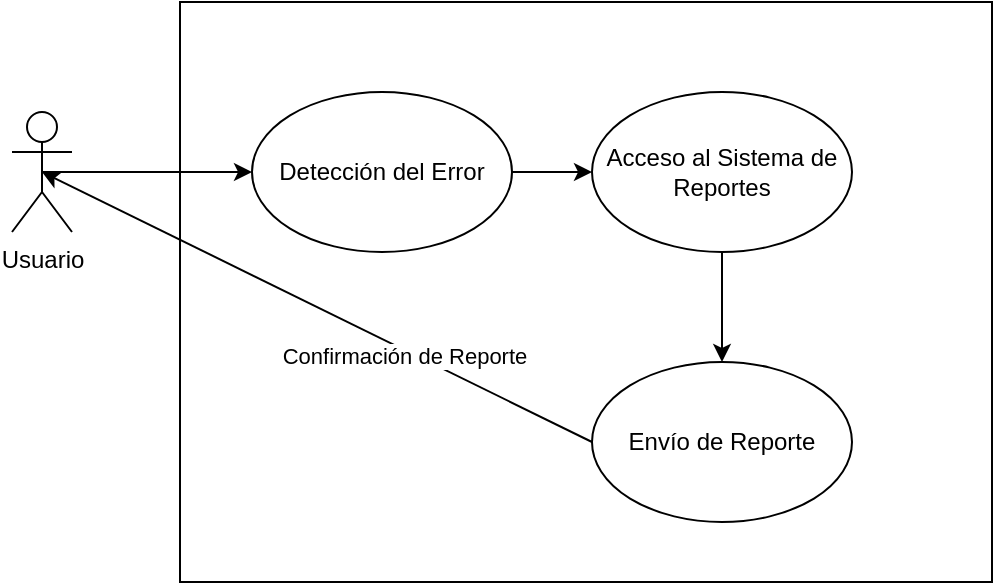 <mxfile version="24.7.12">
  <diagram name="Página-1" id="qIUm-NXkEGmmr5HEpveH">
    <mxGraphModel grid="1" page="1" gridSize="10" guides="1" tooltips="1" connect="1" arrows="1" fold="1" pageScale="1" pageWidth="827" pageHeight="1169" math="0" shadow="0">
      <root>
        <mxCell id="0" />
        <mxCell id="1" parent="0" />
        <mxCell id="wsyl__wpP291152e83Fh-2" value="&lt;div&gt;&lt;br&gt;&lt;/div&gt;" style="rounded=0;whiteSpace=wrap;html=1;" vertex="1" parent="1">
          <mxGeometry x="134" y="170" width="406" height="290" as="geometry" />
        </mxCell>
        <mxCell id="q9j19tzaKl72bDsI_SK5-7" style="edgeStyle=orthogonalEdgeStyle;rounded=0;orthogonalLoop=1;jettySize=auto;html=1;exitX=0.5;exitY=0.5;exitDx=0;exitDy=0;exitPerimeter=0;entryX=0;entryY=0.5;entryDx=0;entryDy=0;" edge="1" parent="1" source="wsyl__wpP291152e83Fh-1" target="q9j19tzaKl72bDsI_SK5-1">
          <mxGeometry relative="1" as="geometry" />
        </mxCell>
        <mxCell id="wsyl__wpP291152e83Fh-1" value="Usuario" style="shape=umlActor;verticalLabelPosition=bottom;verticalAlign=top;html=1;outlineConnect=0;" vertex="1" parent="1">
          <mxGeometry x="50" y="225" width="30" height="60" as="geometry" />
        </mxCell>
        <mxCell id="q9j19tzaKl72bDsI_SK5-5" style="edgeStyle=orthogonalEdgeStyle;rounded=0;orthogonalLoop=1;jettySize=auto;html=1;" edge="1" parent="1" source="q9j19tzaKl72bDsI_SK5-1" target="q9j19tzaKl72bDsI_SK5-2">
          <mxGeometry relative="1" as="geometry" />
        </mxCell>
        <mxCell id="q9j19tzaKl72bDsI_SK5-1" value="Detección del Error" style="ellipse;whiteSpace=wrap;html=1;" vertex="1" parent="1">
          <mxGeometry x="170" y="215" width="130" height="80" as="geometry" />
        </mxCell>
        <mxCell id="q9j19tzaKl72bDsI_SK5-6" style="edgeStyle=orthogonalEdgeStyle;rounded=0;orthogonalLoop=1;jettySize=auto;html=1;entryX=0.5;entryY=0;entryDx=0;entryDy=0;" edge="1" parent="1" source="q9j19tzaKl72bDsI_SK5-2" target="q9j19tzaKl72bDsI_SK5-3">
          <mxGeometry relative="1" as="geometry" />
        </mxCell>
        <mxCell id="q9j19tzaKl72bDsI_SK5-2" value="Acceso al Sistema de Reportes" style="ellipse;whiteSpace=wrap;html=1;" vertex="1" parent="1">
          <mxGeometry x="340" y="215" width="130" height="80" as="geometry" />
        </mxCell>
        <mxCell id="q9j19tzaKl72bDsI_SK5-3" value="Envío de Reporte" style="ellipse;whiteSpace=wrap;html=1;" vertex="1" parent="1">
          <mxGeometry x="340" y="350" width="130" height="80" as="geometry" />
        </mxCell>
        <mxCell id="q9j19tzaKl72bDsI_SK5-8" value="" style="endArrow=classic;html=1;rounded=0;exitX=0;exitY=0.5;exitDx=0;exitDy=0;entryX=0.5;entryY=0.5;entryDx=0;entryDy=0;entryPerimeter=0;" edge="1" parent="1" source="q9j19tzaKl72bDsI_SK5-3" target="wsyl__wpP291152e83Fh-1">
          <mxGeometry width="50" height="50" relative="1" as="geometry">
            <mxPoint x="390" y="310" as="sourcePoint" />
            <mxPoint x="440" y="260" as="targetPoint" />
          </mxGeometry>
        </mxCell>
        <mxCell id="q9j19tzaKl72bDsI_SK5-9" value="Confirmación de Reporte" style="edgeLabel;html=1;align=center;verticalAlign=middle;resizable=0;points=[];" connectable="0" vertex="1" parent="q9j19tzaKl72bDsI_SK5-8">
          <mxGeometry x="-0.331" y="2" relative="1" as="geometry">
            <mxPoint x="-1" as="offset" />
          </mxGeometry>
        </mxCell>
      </root>
    </mxGraphModel>
  </diagram>
</mxfile>

